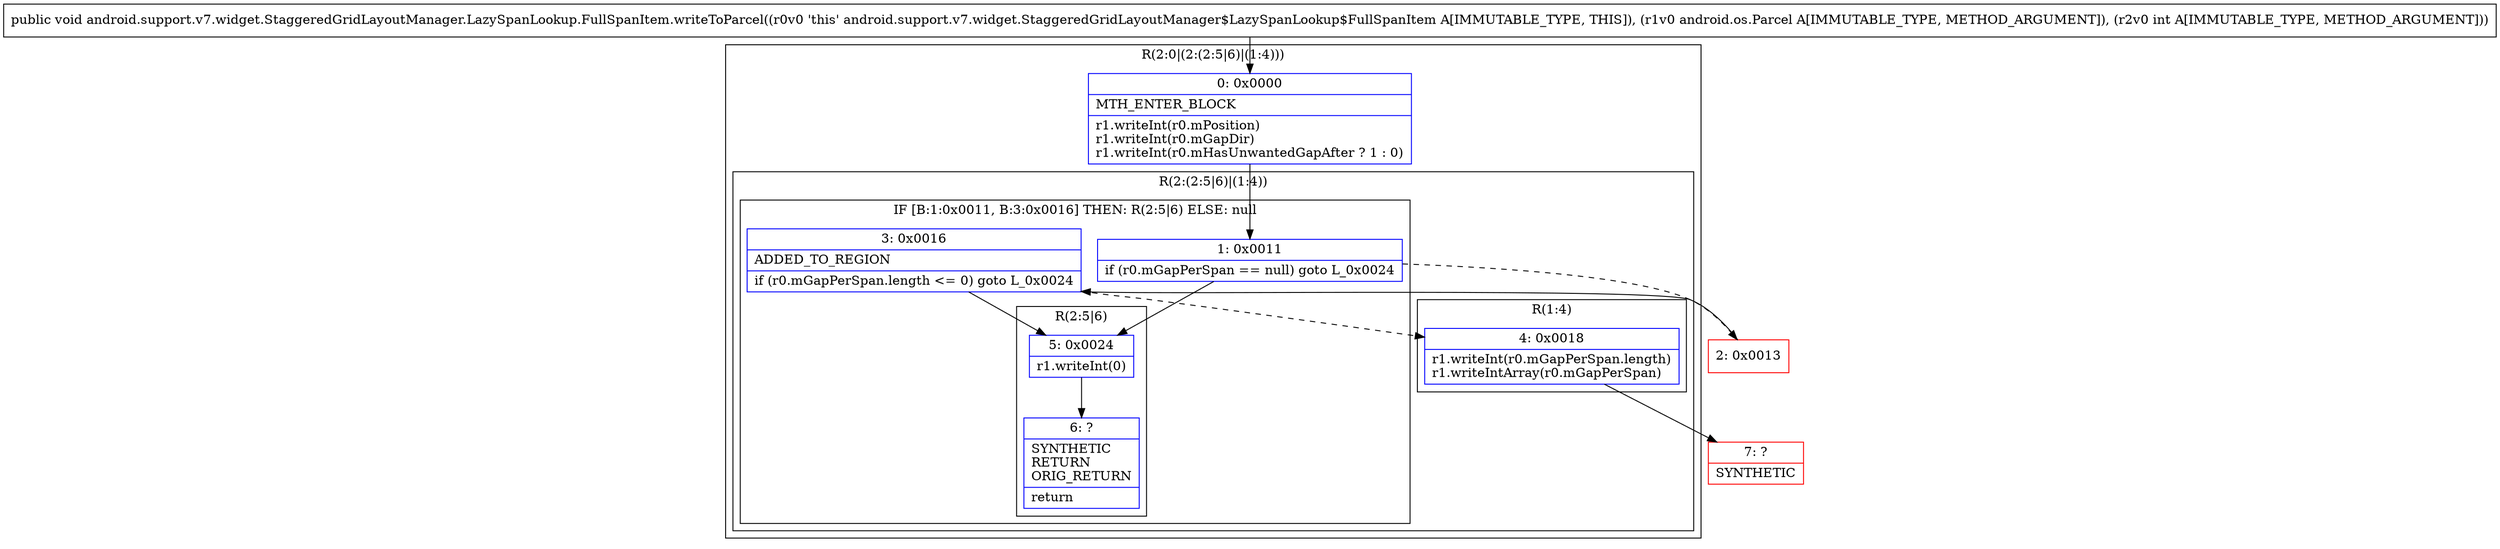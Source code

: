 digraph "CFG forandroid.support.v7.widget.StaggeredGridLayoutManager.LazySpanLookup.FullSpanItem.writeToParcel(Landroid\/os\/Parcel;I)V" {
subgraph cluster_Region_1584560884 {
label = "R(2:0|(2:(2:5|6)|(1:4)))";
node [shape=record,color=blue];
Node_0 [shape=record,label="{0\:\ 0x0000|MTH_ENTER_BLOCK\l|r1.writeInt(r0.mPosition)\lr1.writeInt(r0.mGapDir)\lr1.writeInt(r0.mHasUnwantedGapAfter ? 1 : 0)\l}"];
subgraph cluster_Region_1312119973 {
label = "R(2:(2:5|6)|(1:4))";
node [shape=record,color=blue];
subgraph cluster_IfRegion_597488750 {
label = "IF [B:1:0x0011, B:3:0x0016] THEN: R(2:5|6) ELSE: null";
node [shape=record,color=blue];
Node_1 [shape=record,label="{1\:\ 0x0011|if (r0.mGapPerSpan == null) goto L_0x0024\l}"];
Node_3 [shape=record,label="{3\:\ 0x0016|ADDED_TO_REGION\l|if (r0.mGapPerSpan.length \<= 0) goto L_0x0024\l}"];
subgraph cluster_Region_1149578562 {
label = "R(2:5|6)";
node [shape=record,color=blue];
Node_5 [shape=record,label="{5\:\ 0x0024|r1.writeInt(0)\l}"];
Node_6 [shape=record,label="{6\:\ ?|SYNTHETIC\lRETURN\lORIG_RETURN\l|return\l}"];
}
}
subgraph cluster_Region_166546172 {
label = "R(1:4)";
node [shape=record,color=blue];
Node_4 [shape=record,label="{4\:\ 0x0018|r1.writeInt(r0.mGapPerSpan.length)\lr1.writeIntArray(r0.mGapPerSpan)\l}"];
}
}
}
Node_2 [shape=record,color=red,label="{2\:\ 0x0013}"];
Node_7 [shape=record,color=red,label="{7\:\ ?|SYNTHETIC\l}"];
MethodNode[shape=record,label="{public void android.support.v7.widget.StaggeredGridLayoutManager.LazySpanLookup.FullSpanItem.writeToParcel((r0v0 'this' android.support.v7.widget.StaggeredGridLayoutManager$LazySpanLookup$FullSpanItem A[IMMUTABLE_TYPE, THIS]), (r1v0 android.os.Parcel A[IMMUTABLE_TYPE, METHOD_ARGUMENT]), (r2v0 int A[IMMUTABLE_TYPE, METHOD_ARGUMENT])) }"];
MethodNode -> Node_0;
Node_0 -> Node_1;
Node_1 -> Node_2[style=dashed];
Node_1 -> Node_5;
Node_3 -> Node_4[style=dashed];
Node_3 -> Node_5;
Node_5 -> Node_6;
Node_4 -> Node_7;
Node_2 -> Node_3;
}


